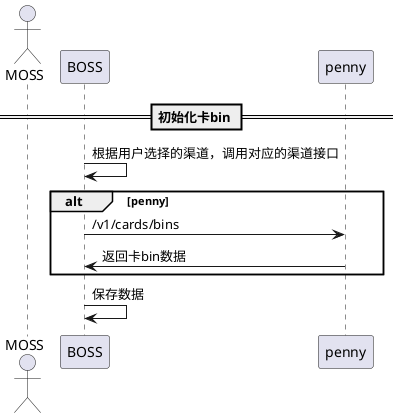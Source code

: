 @startuml
'https://plantuml.com/sequence-diagram


actor MOSS
participant BOSS
participant penny

== 初始化卡bin ==

BOSS -> BOSS: 根据用户选择的渠道，调用对应的渠道接口
alt penny

    BOSS -> penny: /v1/cards/bins
    penny -> BOSS: 返回卡bin数据

end
BOSS -> BOSS: 保存数据


@enduml